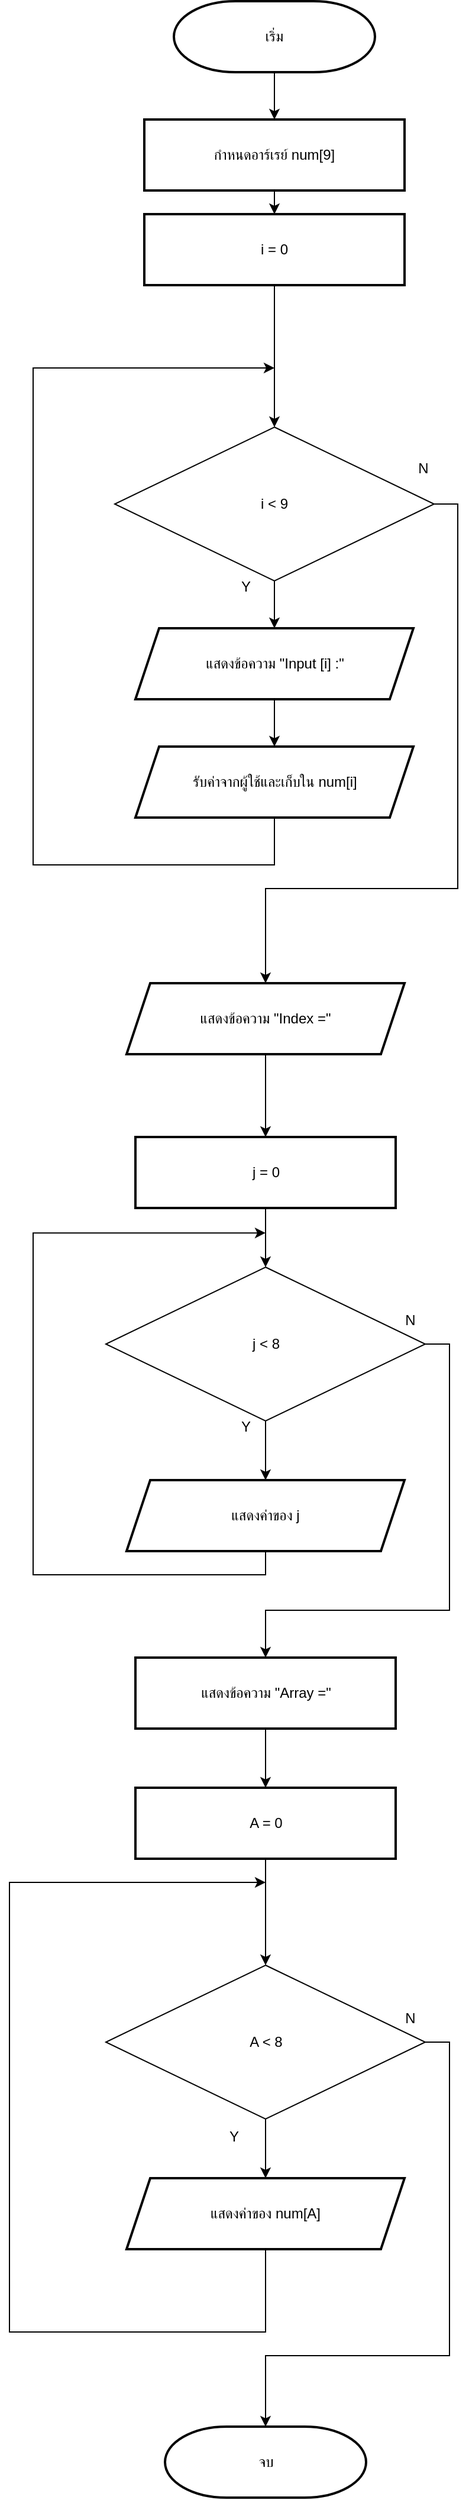 <mxfile version="25.0.2">
  <diagram name="Page-1" id="ZFWVXQ1Z0pBYEthVD5IX">
    <mxGraphModel dx="2146" dy="979" grid="1" gridSize="10" guides="1" tooltips="1" connect="1" arrows="1" fold="1" page="0" pageScale="1" pageWidth="827" pageHeight="1169" math="0" shadow="0">
      <root>
        <mxCell id="0" />
        <mxCell id="1" parent="0" />
        <mxCell id="o-olMw2Acge7XLGpajhR-2" value="" style="edgeStyle=orthogonalEdgeStyle;rounded=0;orthogonalLoop=1;jettySize=auto;html=1;" edge="1" parent="1" source="8qHCZE8XLDsl83MSMVz2-1" target="o-olMw2Acge7XLGpajhR-1">
          <mxGeometry relative="1" as="geometry" />
        </mxCell>
        <mxCell id="8qHCZE8XLDsl83MSMVz2-1" value="เริ่ม" style="strokeWidth=2;html=1;shape=mxgraph.flowchart.terminator;whiteSpace=wrap;" parent="1" vertex="1">
          <mxGeometry x="329" y="30" width="170" height="60" as="geometry" />
        </mxCell>
        <mxCell id="o-olMw2Acge7XLGpajhR-4" value="" style="edgeStyle=orthogonalEdgeStyle;rounded=0;orthogonalLoop=1;jettySize=auto;html=1;" edge="1" parent="1" source="o-olMw2Acge7XLGpajhR-1" target="o-olMw2Acge7XLGpajhR-3">
          <mxGeometry relative="1" as="geometry" />
        </mxCell>
        <mxCell id="o-olMw2Acge7XLGpajhR-1" value="กำหนดอาร์เรย์ num[9]" style="whiteSpace=wrap;html=1;strokeWidth=2;" vertex="1" parent="1">
          <mxGeometry x="304" y="130" width="220" height="60" as="geometry" />
        </mxCell>
        <mxCell id="o-olMw2Acge7XLGpajhR-11" value="" style="edgeStyle=orthogonalEdgeStyle;rounded=0;orthogonalLoop=1;jettySize=auto;html=1;" edge="1" parent="1" source="o-olMw2Acge7XLGpajhR-3" target="o-olMw2Acge7XLGpajhR-10">
          <mxGeometry relative="1" as="geometry" />
        </mxCell>
        <mxCell id="o-olMw2Acge7XLGpajhR-3" value="i = 0" style="whiteSpace=wrap;html=1;strokeWidth=2;" vertex="1" parent="1">
          <mxGeometry x="304" y="210" width="220" height="60" as="geometry" />
        </mxCell>
        <mxCell id="o-olMw2Acge7XLGpajhR-9" value="" style="edgeStyle=orthogonalEdgeStyle;rounded=0;orthogonalLoop=1;jettySize=auto;html=1;" edge="1" parent="1" target="o-olMw2Acge7XLGpajhR-8">
          <mxGeometry relative="1" as="geometry">
            <mxPoint x="414" y="430.0" as="sourcePoint" />
          </mxGeometry>
        </mxCell>
        <mxCell id="o-olMw2Acge7XLGpajhR-14" value="" style="edgeStyle=orthogonalEdgeStyle;rounded=0;orthogonalLoop=1;jettySize=auto;html=1;" edge="1" parent="1" source="o-olMw2Acge7XLGpajhR-10" target="o-olMw2Acge7XLGpajhR-12">
          <mxGeometry relative="1" as="geometry" />
        </mxCell>
        <mxCell id="o-olMw2Acge7XLGpajhR-18" style="edgeStyle=orthogonalEdgeStyle;rounded=0;orthogonalLoop=1;jettySize=auto;html=1;entryX=0.5;entryY=0;entryDx=0;entryDy=0;exitX=1;exitY=0.5;exitDx=0;exitDy=0;" edge="1" parent="1" source="o-olMw2Acge7XLGpajhR-10" target="o-olMw2Acge7XLGpajhR-17">
          <mxGeometry relative="1" as="geometry">
            <Array as="points">
              <mxPoint x="569" y="455" />
              <mxPoint x="569" y="780" />
            </Array>
          </mxGeometry>
        </mxCell>
        <mxCell id="o-olMw2Acge7XLGpajhR-10" value="i &amp;lt; 9" style="rhombus;whiteSpace=wrap;html=1;" vertex="1" parent="1">
          <mxGeometry x="279" y="390.0" width="270" height="130" as="geometry" />
        </mxCell>
        <mxCell id="o-olMw2Acge7XLGpajhR-15" value="" style="edgeStyle=orthogonalEdgeStyle;rounded=0;orthogonalLoop=1;jettySize=auto;html=1;" edge="1" parent="1" source="o-olMw2Acge7XLGpajhR-12" target="o-olMw2Acge7XLGpajhR-13">
          <mxGeometry relative="1" as="geometry" />
        </mxCell>
        <mxCell id="o-olMw2Acge7XLGpajhR-12" value="&lt;div&gt;แสดงข้อความ &quot;Input [i] :&quot;&lt;br&gt;&lt;/div&gt;" style="shape=parallelogram;perimeter=parallelogramPerimeter;whiteSpace=wrap;html=1;fixedSize=1;strokeWidth=2;" vertex="1" parent="1">
          <mxGeometry x="296.5" y="560" width="235" height="60" as="geometry" />
        </mxCell>
        <mxCell id="o-olMw2Acge7XLGpajhR-16" style="edgeStyle=orthogonalEdgeStyle;rounded=0;orthogonalLoop=1;jettySize=auto;html=1;exitX=0.5;exitY=1;exitDx=0;exitDy=0;" edge="1" parent="1" source="o-olMw2Acge7XLGpajhR-13">
          <mxGeometry relative="1" as="geometry">
            <mxPoint x="414" y="340.0" as="targetPoint" />
            <Array as="points">
              <mxPoint x="414" y="760" />
              <mxPoint x="210" y="760" />
              <mxPoint x="210" y="340" />
            </Array>
          </mxGeometry>
        </mxCell>
        <mxCell id="o-olMw2Acge7XLGpajhR-13" value="&lt;div&gt;รับค่าจากผู้ใช้และเก็บใน num[i]&lt;br&gt;&lt;/div&gt;" style="shape=parallelogram;perimeter=parallelogramPerimeter;whiteSpace=wrap;html=1;fixedSize=1;strokeWidth=2;" vertex="1" parent="1">
          <mxGeometry x="296.5" y="660" width="235" height="60" as="geometry" />
        </mxCell>
        <mxCell id="o-olMw2Acge7XLGpajhR-25" value="" style="edgeStyle=orthogonalEdgeStyle;rounded=0;orthogonalLoop=1;jettySize=auto;html=1;" edge="1" parent="1" source="o-olMw2Acge7XLGpajhR-17" target="o-olMw2Acge7XLGpajhR-24">
          <mxGeometry relative="1" as="geometry" />
        </mxCell>
        <mxCell id="o-olMw2Acge7XLGpajhR-17" value="&lt;div&gt;แสดงข้อความ &quot;Index =&quot;&lt;br&gt;&lt;/div&gt;" style="shape=parallelogram;perimeter=parallelogramPerimeter;whiteSpace=wrap;html=1;fixedSize=1;strokeWidth=2;" vertex="1" parent="1">
          <mxGeometry x="289" y="860" width="235" height="60" as="geometry" />
        </mxCell>
        <mxCell id="o-olMw2Acge7XLGpajhR-19" value="Y" style="text;html=1;align=center;verticalAlign=middle;whiteSpace=wrap;rounded=0;" vertex="1" parent="1">
          <mxGeometry x="360" y="510" width="60" height="30" as="geometry" />
        </mxCell>
        <mxCell id="o-olMw2Acge7XLGpajhR-20" value="N" style="text;html=1;align=center;verticalAlign=middle;whiteSpace=wrap;rounded=1;" vertex="1" parent="1">
          <mxGeometry x="510" y="410" width="60" height="30" as="geometry" />
        </mxCell>
        <mxCell id="o-olMw2Acge7XLGpajhR-27" value="" style="edgeStyle=orthogonalEdgeStyle;rounded=0;orthogonalLoop=1;jettySize=auto;html=1;" edge="1" parent="1" source="o-olMw2Acge7XLGpajhR-24" target="o-olMw2Acge7XLGpajhR-26">
          <mxGeometry relative="1" as="geometry" />
        </mxCell>
        <mxCell id="o-olMw2Acge7XLGpajhR-24" value="j = 0" style="whiteSpace=wrap;html=1;strokeWidth=2;" vertex="1" parent="1">
          <mxGeometry x="296.5" y="990" width="220" height="60" as="geometry" />
        </mxCell>
        <mxCell id="o-olMw2Acge7XLGpajhR-30" value="" style="edgeStyle=orthogonalEdgeStyle;rounded=0;orthogonalLoop=1;jettySize=auto;html=1;" edge="1" parent="1" source="o-olMw2Acge7XLGpajhR-26" target="o-olMw2Acge7XLGpajhR-29">
          <mxGeometry relative="1" as="geometry" />
        </mxCell>
        <mxCell id="o-olMw2Acge7XLGpajhR-35" style="edgeStyle=orthogonalEdgeStyle;rounded=0;orthogonalLoop=1;jettySize=auto;html=1;entryX=0.5;entryY=0;entryDx=0;entryDy=0;exitX=1;exitY=0.5;exitDx=0;exitDy=0;" edge="1" parent="1" source="o-olMw2Acge7XLGpajhR-26" target="o-olMw2Acge7XLGpajhR-34">
          <mxGeometry relative="1" as="geometry">
            <Array as="points">
              <mxPoint x="562" y="1165" />
              <mxPoint x="562" y="1390" />
              <mxPoint x="406" y="1390" />
            </Array>
          </mxGeometry>
        </mxCell>
        <mxCell id="o-olMw2Acge7XLGpajhR-26" value="j &amp;lt; 8" style="rhombus;whiteSpace=wrap;html=1;" vertex="1" parent="1">
          <mxGeometry x="271.5" y="1100" width="270" height="130" as="geometry" />
        </mxCell>
        <mxCell id="o-olMw2Acge7XLGpajhR-31" style="edgeStyle=orthogonalEdgeStyle;rounded=0;orthogonalLoop=1;jettySize=auto;html=1;exitX=0.5;exitY=1;exitDx=0;exitDy=0;" edge="1" parent="1" source="o-olMw2Acge7XLGpajhR-29">
          <mxGeometry relative="1" as="geometry">
            <mxPoint x="406.5" y="1071.103" as="targetPoint" />
            <Array as="points">
              <mxPoint x="406" y="1360" />
              <mxPoint x="210" y="1360" />
              <mxPoint x="210" y="1071" />
            </Array>
          </mxGeometry>
        </mxCell>
        <mxCell id="o-olMw2Acge7XLGpajhR-29" value="&lt;div&gt;แสดงค่าของ j&lt;br&gt;&lt;/div&gt;" style="shape=parallelogram;perimeter=parallelogramPerimeter;whiteSpace=wrap;html=1;fixedSize=1;strokeWidth=2;" vertex="1" parent="1">
          <mxGeometry x="289" y="1280" width="235" height="60" as="geometry" />
        </mxCell>
        <mxCell id="o-olMw2Acge7XLGpajhR-32" value="Y" style="text;html=1;align=center;verticalAlign=middle;whiteSpace=wrap;rounded=0;" vertex="1" parent="1">
          <mxGeometry x="360" y="1220" width="60" height="30" as="geometry" />
        </mxCell>
        <mxCell id="o-olMw2Acge7XLGpajhR-33" value="N" style="text;html=1;align=center;verticalAlign=middle;whiteSpace=wrap;rounded=0;" vertex="1" parent="1">
          <mxGeometry x="499" y="1130" width="60" height="30" as="geometry" />
        </mxCell>
        <mxCell id="o-olMw2Acge7XLGpajhR-37" value="" style="edgeStyle=orthogonalEdgeStyle;rounded=0;orthogonalLoop=1;jettySize=auto;html=1;" edge="1" parent="1" source="o-olMw2Acge7XLGpajhR-34" target="o-olMw2Acge7XLGpajhR-36">
          <mxGeometry relative="1" as="geometry" />
        </mxCell>
        <mxCell id="o-olMw2Acge7XLGpajhR-34" value="แสดงข้อความ &quot;Array =&quot;" style="whiteSpace=wrap;html=1;strokeWidth=2;" vertex="1" parent="1">
          <mxGeometry x="296.5" y="1430" width="220" height="60" as="geometry" />
        </mxCell>
        <mxCell id="o-olMw2Acge7XLGpajhR-39" value="" style="edgeStyle=orthogonalEdgeStyle;rounded=0;orthogonalLoop=1;jettySize=auto;html=1;" edge="1" parent="1" source="o-olMw2Acge7XLGpajhR-36" target="o-olMw2Acge7XLGpajhR-38">
          <mxGeometry relative="1" as="geometry" />
        </mxCell>
        <mxCell id="o-olMw2Acge7XLGpajhR-36" value="&lt;div&gt;A = 0&lt;/div&gt;" style="whiteSpace=wrap;html=1;strokeWidth=2;" vertex="1" parent="1">
          <mxGeometry x="296.5" y="1540" width="220" height="60" as="geometry" />
        </mxCell>
        <mxCell id="o-olMw2Acge7XLGpajhR-43" value="" style="edgeStyle=orthogonalEdgeStyle;rounded=0;orthogonalLoop=1;jettySize=auto;html=1;" edge="1" parent="1" source="o-olMw2Acge7XLGpajhR-38" target="o-olMw2Acge7XLGpajhR-42">
          <mxGeometry relative="1" as="geometry" />
        </mxCell>
        <mxCell id="o-olMw2Acge7XLGpajhR-38" value="A &amp;lt; 8" style="rhombus;whiteSpace=wrap;html=1;" vertex="1" parent="1">
          <mxGeometry x="271.5" y="1690" width="270" height="130" as="geometry" />
        </mxCell>
        <mxCell id="o-olMw2Acge7XLGpajhR-40" value="Y" style="text;html=1;align=center;verticalAlign=middle;whiteSpace=wrap;rounded=0;" vertex="1" parent="1">
          <mxGeometry x="350" y="1820" width="60" height="30" as="geometry" />
        </mxCell>
        <mxCell id="o-olMw2Acge7XLGpajhR-41" value="N" style="text;html=1;align=center;verticalAlign=middle;whiteSpace=wrap;rounded=0;" vertex="1" parent="1">
          <mxGeometry x="499" y="1720" width="60" height="30" as="geometry" />
        </mxCell>
        <mxCell id="o-olMw2Acge7XLGpajhR-44" style="edgeStyle=orthogonalEdgeStyle;rounded=0;orthogonalLoop=1;jettySize=auto;html=1;exitX=0.5;exitY=1;exitDx=0;exitDy=0;" edge="1" parent="1" source="o-olMw2Acge7XLGpajhR-42">
          <mxGeometry relative="1" as="geometry">
            <mxPoint x="406.5" y="1620" as="targetPoint" />
            <Array as="points">
              <mxPoint x="406" y="2000" />
              <mxPoint x="190" y="2000" />
              <mxPoint x="190" y="1620" />
            </Array>
          </mxGeometry>
        </mxCell>
        <mxCell id="o-olMw2Acge7XLGpajhR-42" value="&lt;div&gt;แสดงค่าของ num[A]&lt;br&gt;&lt;/div&gt;" style="shape=parallelogram;perimeter=parallelogramPerimeter;whiteSpace=wrap;html=1;fixedSize=1;strokeWidth=2;" vertex="1" parent="1">
          <mxGeometry x="289" y="1870" width="235" height="60" as="geometry" />
        </mxCell>
        <mxCell id="o-olMw2Acge7XLGpajhR-45" value="จบ" style="strokeWidth=2;html=1;shape=mxgraph.flowchart.terminator;whiteSpace=wrap;" vertex="1" parent="1">
          <mxGeometry x="321.5" y="2080" width="170" height="60" as="geometry" />
        </mxCell>
        <mxCell id="o-olMw2Acge7XLGpajhR-46" style="edgeStyle=orthogonalEdgeStyle;rounded=0;orthogonalLoop=1;jettySize=auto;html=1;entryX=0.5;entryY=0;entryDx=0;entryDy=0;entryPerimeter=0;exitX=1;exitY=0.5;exitDx=0;exitDy=0;" edge="1" parent="1" source="o-olMw2Acge7XLGpajhR-38" target="o-olMw2Acge7XLGpajhR-45">
          <mxGeometry relative="1" as="geometry">
            <Array as="points">
              <mxPoint x="562" y="1755" />
              <mxPoint x="562" y="2020" />
              <mxPoint x="406" y="2020" />
            </Array>
          </mxGeometry>
        </mxCell>
      </root>
    </mxGraphModel>
  </diagram>
</mxfile>
